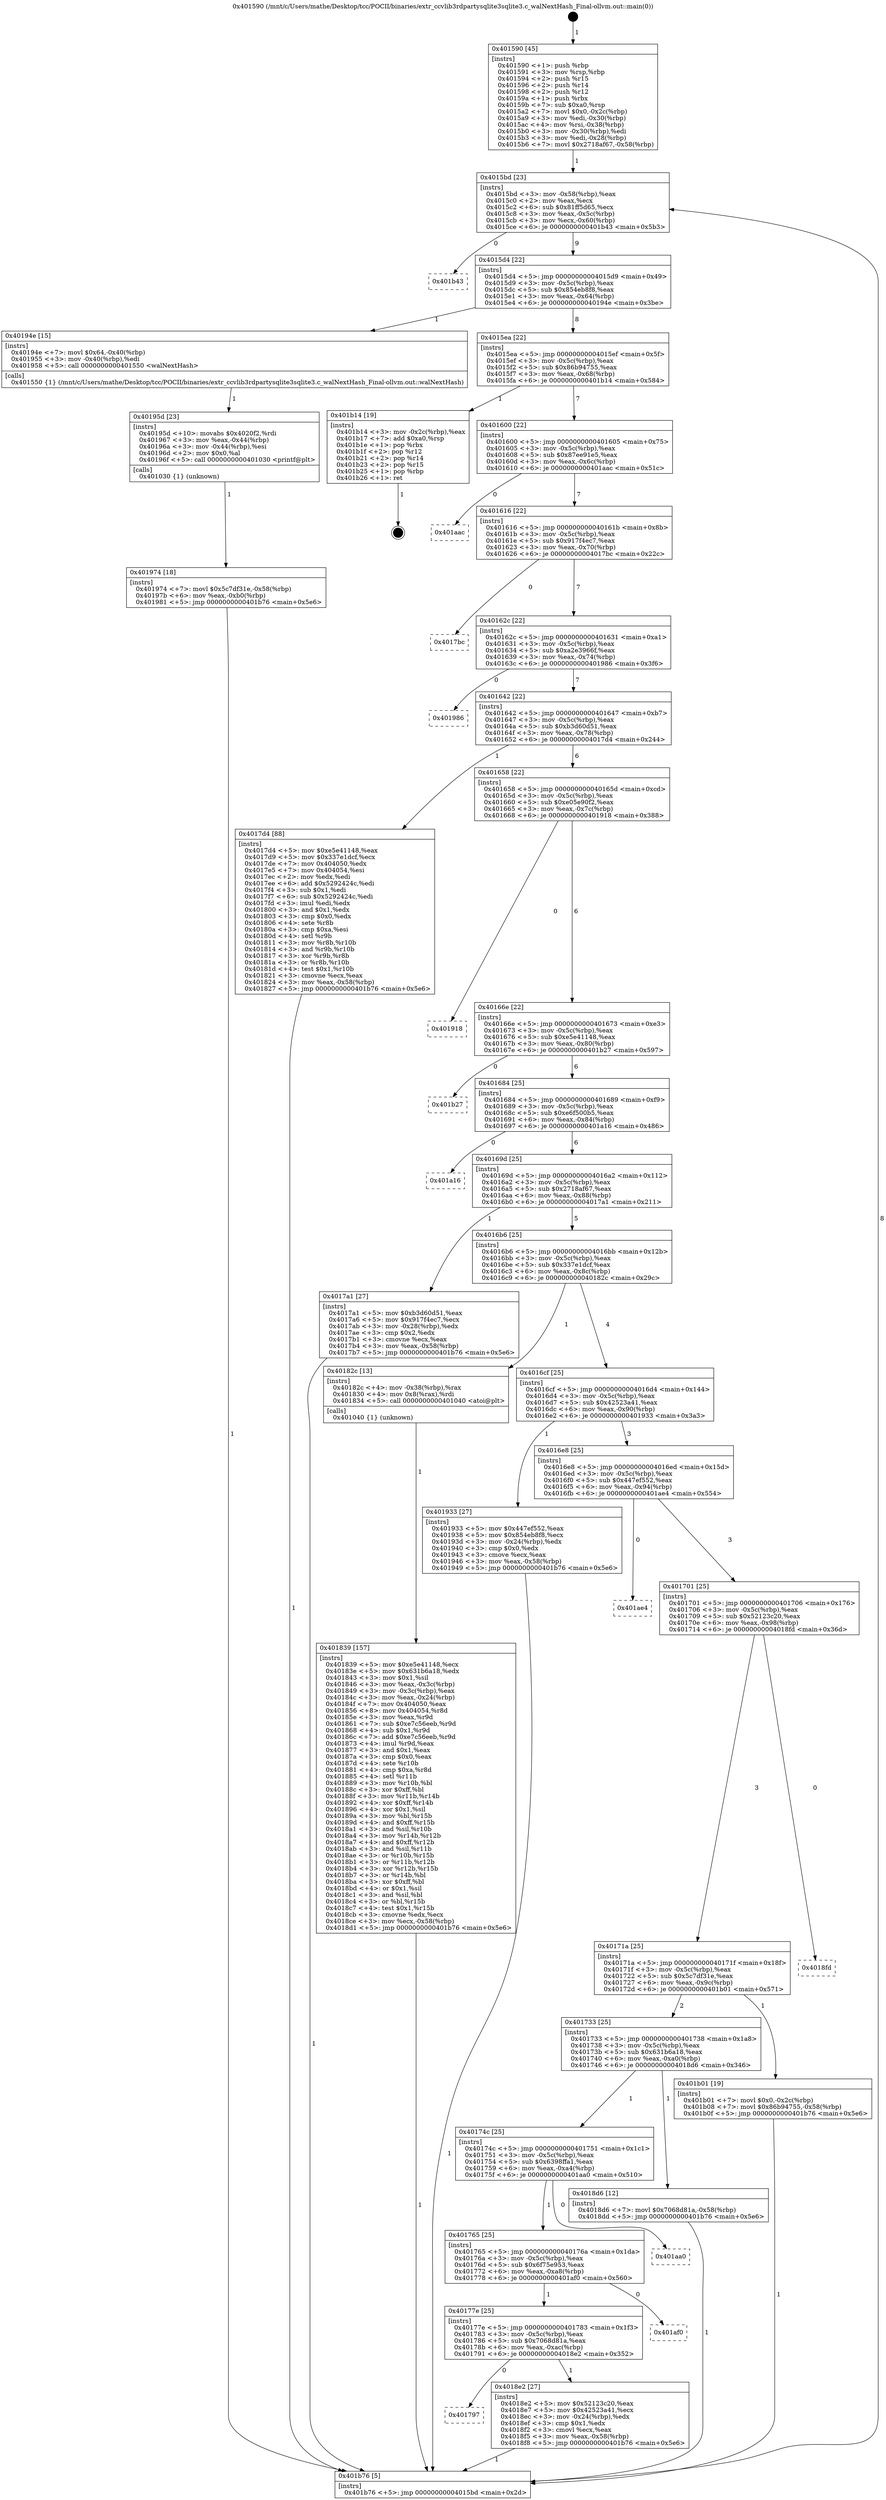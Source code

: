 digraph "0x401590" {
  label = "0x401590 (/mnt/c/Users/mathe/Desktop/tcc/POCII/binaries/extr_ccvlib3rdpartysqlite3sqlite3.c_walNextHash_Final-ollvm.out::main(0))"
  labelloc = "t"
  node[shape=record]

  Entry [label="",width=0.3,height=0.3,shape=circle,fillcolor=black,style=filled]
  "0x4015bd" [label="{
     0x4015bd [23]\l
     | [instrs]\l
     &nbsp;&nbsp;0x4015bd \<+3\>: mov -0x58(%rbp),%eax\l
     &nbsp;&nbsp;0x4015c0 \<+2\>: mov %eax,%ecx\l
     &nbsp;&nbsp;0x4015c2 \<+6\>: sub $0x81ff5d65,%ecx\l
     &nbsp;&nbsp;0x4015c8 \<+3\>: mov %eax,-0x5c(%rbp)\l
     &nbsp;&nbsp;0x4015cb \<+3\>: mov %ecx,-0x60(%rbp)\l
     &nbsp;&nbsp;0x4015ce \<+6\>: je 0000000000401b43 \<main+0x5b3\>\l
  }"]
  "0x401b43" [label="{
     0x401b43\l
  }", style=dashed]
  "0x4015d4" [label="{
     0x4015d4 [22]\l
     | [instrs]\l
     &nbsp;&nbsp;0x4015d4 \<+5\>: jmp 00000000004015d9 \<main+0x49\>\l
     &nbsp;&nbsp;0x4015d9 \<+3\>: mov -0x5c(%rbp),%eax\l
     &nbsp;&nbsp;0x4015dc \<+5\>: sub $0x854eb8f8,%eax\l
     &nbsp;&nbsp;0x4015e1 \<+3\>: mov %eax,-0x64(%rbp)\l
     &nbsp;&nbsp;0x4015e4 \<+6\>: je 000000000040194e \<main+0x3be\>\l
  }"]
  Exit [label="",width=0.3,height=0.3,shape=circle,fillcolor=black,style=filled,peripheries=2]
  "0x40194e" [label="{
     0x40194e [15]\l
     | [instrs]\l
     &nbsp;&nbsp;0x40194e \<+7\>: movl $0x64,-0x40(%rbp)\l
     &nbsp;&nbsp;0x401955 \<+3\>: mov -0x40(%rbp),%edi\l
     &nbsp;&nbsp;0x401958 \<+5\>: call 0000000000401550 \<walNextHash\>\l
     | [calls]\l
     &nbsp;&nbsp;0x401550 \{1\} (/mnt/c/Users/mathe/Desktop/tcc/POCII/binaries/extr_ccvlib3rdpartysqlite3sqlite3.c_walNextHash_Final-ollvm.out::walNextHash)\l
  }"]
  "0x4015ea" [label="{
     0x4015ea [22]\l
     | [instrs]\l
     &nbsp;&nbsp;0x4015ea \<+5\>: jmp 00000000004015ef \<main+0x5f\>\l
     &nbsp;&nbsp;0x4015ef \<+3\>: mov -0x5c(%rbp),%eax\l
     &nbsp;&nbsp;0x4015f2 \<+5\>: sub $0x86b94755,%eax\l
     &nbsp;&nbsp;0x4015f7 \<+3\>: mov %eax,-0x68(%rbp)\l
     &nbsp;&nbsp;0x4015fa \<+6\>: je 0000000000401b14 \<main+0x584\>\l
  }"]
  "0x401974" [label="{
     0x401974 [18]\l
     | [instrs]\l
     &nbsp;&nbsp;0x401974 \<+7\>: movl $0x5c7df31e,-0x58(%rbp)\l
     &nbsp;&nbsp;0x40197b \<+6\>: mov %eax,-0xb0(%rbp)\l
     &nbsp;&nbsp;0x401981 \<+5\>: jmp 0000000000401b76 \<main+0x5e6\>\l
  }"]
  "0x401b14" [label="{
     0x401b14 [19]\l
     | [instrs]\l
     &nbsp;&nbsp;0x401b14 \<+3\>: mov -0x2c(%rbp),%eax\l
     &nbsp;&nbsp;0x401b17 \<+7\>: add $0xa0,%rsp\l
     &nbsp;&nbsp;0x401b1e \<+1\>: pop %rbx\l
     &nbsp;&nbsp;0x401b1f \<+2\>: pop %r12\l
     &nbsp;&nbsp;0x401b21 \<+2\>: pop %r14\l
     &nbsp;&nbsp;0x401b23 \<+2\>: pop %r15\l
     &nbsp;&nbsp;0x401b25 \<+1\>: pop %rbp\l
     &nbsp;&nbsp;0x401b26 \<+1\>: ret\l
  }"]
  "0x401600" [label="{
     0x401600 [22]\l
     | [instrs]\l
     &nbsp;&nbsp;0x401600 \<+5\>: jmp 0000000000401605 \<main+0x75\>\l
     &nbsp;&nbsp;0x401605 \<+3\>: mov -0x5c(%rbp),%eax\l
     &nbsp;&nbsp;0x401608 \<+5\>: sub $0x87ee91e5,%eax\l
     &nbsp;&nbsp;0x40160d \<+3\>: mov %eax,-0x6c(%rbp)\l
     &nbsp;&nbsp;0x401610 \<+6\>: je 0000000000401aac \<main+0x51c\>\l
  }"]
  "0x40195d" [label="{
     0x40195d [23]\l
     | [instrs]\l
     &nbsp;&nbsp;0x40195d \<+10\>: movabs $0x4020f2,%rdi\l
     &nbsp;&nbsp;0x401967 \<+3\>: mov %eax,-0x44(%rbp)\l
     &nbsp;&nbsp;0x40196a \<+3\>: mov -0x44(%rbp),%esi\l
     &nbsp;&nbsp;0x40196d \<+2\>: mov $0x0,%al\l
     &nbsp;&nbsp;0x40196f \<+5\>: call 0000000000401030 \<printf@plt\>\l
     | [calls]\l
     &nbsp;&nbsp;0x401030 \{1\} (unknown)\l
  }"]
  "0x401aac" [label="{
     0x401aac\l
  }", style=dashed]
  "0x401616" [label="{
     0x401616 [22]\l
     | [instrs]\l
     &nbsp;&nbsp;0x401616 \<+5\>: jmp 000000000040161b \<main+0x8b\>\l
     &nbsp;&nbsp;0x40161b \<+3\>: mov -0x5c(%rbp),%eax\l
     &nbsp;&nbsp;0x40161e \<+5\>: sub $0x917f4ec7,%eax\l
     &nbsp;&nbsp;0x401623 \<+3\>: mov %eax,-0x70(%rbp)\l
     &nbsp;&nbsp;0x401626 \<+6\>: je 00000000004017bc \<main+0x22c\>\l
  }"]
  "0x401797" [label="{
     0x401797\l
  }", style=dashed]
  "0x4017bc" [label="{
     0x4017bc\l
  }", style=dashed]
  "0x40162c" [label="{
     0x40162c [22]\l
     | [instrs]\l
     &nbsp;&nbsp;0x40162c \<+5\>: jmp 0000000000401631 \<main+0xa1\>\l
     &nbsp;&nbsp;0x401631 \<+3\>: mov -0x5c(%rbp),%eax\l
     &nbsp;&nbsp;0x401634 \<+5\>: sub $0xa2e3966f,%eax\l
     &nbsp;&nbsp;0x401639 \<+3\>: mov %eax,-0x74(%rbp)\l
     &nbsp;&nbsp;0x40163c \<+6\>: je 0000000000401986 \<main+0x3f6\>\l
  }"]
  "0x4018e2" [label="{
     0x4018e2 [27]\l
     | [instrs]\l
     &nbsp;&nbsp;0x4018e2 \<+5\>: mov $0x52123c20,%eax\l
     &nbsp;&nbsp;0x4018e7 \<+5\>: mov $0x42523a41,%ecx\l
     &nbsp;&nbsp;0x4018ec \<+3\>: mov -0x24(%rbp),%edx\l
     &nbsp;&nbsp;0x4018ef \<+3\>: cmp $0x1,%edx\l
     &nbsp;&nbsp;0x4018f2 \<+3\>: cmovl %ecx,%eax\l
     &nbsp;&nbsp;0x4018f5 \<+3\>: mov %eax,-0x58(%rbp)\l
     &nbsp;&nbsp;0x4018f8 \<+5\>: jmp 0000000000401b76 \<main+0x5e6\>\l
  }"]
  "0x401986" [label="{
     0x401986\l
  }", style=dashed]
  "0x401642" [label="{
     0x401642 [22]\l
     | [instrs]\l
     &nbsp;&nbsp;0x401642 \<+5\>: jmp 0000000000401647 \<main+0xb7\>\l
     &nbsp;&nbsp;0x401647 \<+3\>: mov -0x5c(%rbp),%eax\l
     &nbsp;&nbsp;0x40164a \<+5\>: sub $0xb3d60d51,%eax\l
     &nbsp;&nbsp;0x40164f \<+3\>: mov %eax,-0x78(%rbp)\l
     &nbsp;&nbsp;0x401652 \<+6\>: je 00000000004017d4 \<main+0x244\>\l
  }"]
  "0x40177e" [label="{
     0x40177e [25]\l
     | [instrs]\l
     &nbsp;&nbsp;0x40177e \<+5\>: jmp 0000000000401783 \<main+0x1f3\>\l
     &nbsp;&nbsp;0x401783 \<+3\>: mov -0x5c(%rbp),%eax\l
     &nbsp;&nbsp;0x401786 \<+5\>: sub $0x7068d81a,%eax\l
     &nbsp;&nbsp;0x40178b \<+6\>: mov %eax,-0xac(%rbp)\l
     &nbsp;&nbsp;0x401791 \<+6\>: je 00000000004018e2 \<main+0x352\>\l
  }"]
  "0x4017d4" [label="{
     0x4017d4 [88]\l
     | [instrs]\l
     &nbsp;&nbsp;0x4017d4 \<+5\>: mov $0xe5e41148,%eax\l
     &nbsp;&nbsp;0x4017d9 \<+5\>: mov $0x337e1dcf,%ecx\l
     &nbsp;&nbsp;0x4017de \<+7\>: mov 0x404050,%edx\l
     &nbsp;&nbsp;0x4017e5 \<+7\>: mov 0x404054,%esi\l
     &nbsp;&nbsp;0x4017ec \<+2\>: mov %edx,%edi\l
     &nbsp;&nbsp;0x4017ee \<+6\>: add $0x5292424c,%edi\l
     &nbsp;&nbsp;0x4017f4 \<+3\>: sub $0x1,%edi\l
     &nbsp;&nbsp;0x4017f7 \<+6\>: sub $0x5292424c,%edi\l
     &nbsp;&nbsp;0x4017fd \<+3\>: imul %edi,%edx\l
     &nbsp;&nbsp;0x401800 \<+3\>: and $0x1,%edx\l
     &nbsp;&nbsp;0x401803 \<+3\>: cmp $0x0,%edx\l
     &nbsp;&nbsp;0x401806 \<+4\>: sete %r8b\l
     &nbsp;&nbsp;0x40180a \<+3\>: cmp $0xa,%esi\l
     &nbsp;&nbsp;0x40180d \<+4\>: setl %r9b\l
     &nbsp;&nbsp;0x401811 \<+3\>: mov %r8b,%r10b\l
     &nbsp;&nbsp;0x401814 \<+3\>: and %r9b,%r10b\l
     &nbsp;&nbsp;0x401817 \<+3\>: xor %r9b,%r8b\l
     &nbsp;&nbsp;0x40181a \<+3\>: or %r8b,%r10b\l
     &nbsp;&nbsp;0x40181d \<+4\>: test $0x1,%r10b\l
     &nbsp;&nbsp;0x401821 \<+3\>: cmovne %ecx,%eax\l
     &nbsp;&nbsp;0x401824 \<+3\>: mov %eax,-0x58(%rbp)\l
     &nbsp;&nbsp;0x401827 \<+5\>: jmp 0000000000401b76 \<main+0x5e6\>\l
  }"]
  "0x401658" [label="{
     0x401658 [22]\l
     | [instrs]\l
     &nbsp;&nbsp;0x401658 \<+5\>: jmp 000000000040165d \<main+0xcd\>\l
     &nbsp;&nbsp;0x40165d \<+3\>: mov -0x5c(%rbp),%eax\l
     &nbsp;&nbsp;0x401660 \<+5\>: sub $0xe05e90f2,%eax\l
     &nbsp;&nbsp;0x401665 \<+3\>: mov %eax,-0x7c(%rbp)\l
     &nbsp;&nbsp;0x401668 \<+6\>: je 0000000000401918 \<main+0x388\>\l
  }"]
  "0x401af0" [label="{
     0x401af0\l
  }", style=dashed]
  "0x401918" [label="{
     0x401918\l
  }", style=dashed]
  "0x40166e" [label="{
     0x40166e [22]\l
     | [instrs]\l
     &nbsp;&nbsp;0x40166e \<+5\>: jmp 0000000000401673 \<main+0xe3\>\l
     &nbsp;&nbsp;0x401673 \<+3\>: mov -0x5c(%rbp),%eax\l
     &nbsp;&nbsp;0x401676 \<+5\>: sub $0xe5e41148,%eax\l
     &nbsp;&nbsp;0x40167b \<+3\>: mov %eax,-0x80(%rbp)\l
     &nbsp;&nbsp;0x40167e \<+6\>: je 0000000000401b27 \<main+0x597\>\l
  }"]
  "0x401765" [label="{
     0x401765 [25]\l
     | [instrs]\l
     &nbsp;&nbsp;0x401765 \<+5\>: jmp 000000000040176a \<main+0x1da\>\l
     &nbsp;&nbsp;0x40176a \<+3\>: mov -0x5c(%rbp),%eax\l
     &nbsp;&nbsp;0x40176d \<+5\>: sub $0x6f75e953,%eax\l
     &nbsp;&nbsp;0x401772 \<+6\>: mov %eax,-0xa8(%rbp)\l
     &nbsp;&nbsp;0x401778 \<+6\>: je 0000000000401af0 \<main+0x560\>\l
  }"]
  "0x401b27" [label="{
     0x401b27\l
  }", style=dashed]
  "0x401684" [label="{
     0x401684 [25]\l
     | [instrs]\l
     &nbsp;&nbsp;0x401684 \<+5\>: jmp 0000000000401689 \<main+0xf9\>\l
     &nbsp;&nbsp;0x401689 \<+3\>: mov -0x5c(%rbp),%eax\l
     &nbsp;&nbsp;0x40168c \<+5\>: sub $0xe6f500b5,%eax\l
     &nbsp;&nbsp;0x401691 \<+6\>: mov %eax,-0x84(%rbp)\l
     &nbsp;&nbsp;0x401697 \<+6\>: je 0000000000401a16 \<main+0x486\>\l
  }"]
  "0x401aa0" [label="{
     0x401aa0\l
  }", style=dashed]
  "0x401a16" [label="{
     0x401a16\l
  }", style=dashed]
  "0x40169d" [label="{
     0x40169d [25]\l
     | [instrs]\l
     &nbsp;&nbsp;0x40169d \<+5\>: jmp 00000000004016a2 \<main+0x112\>\l
     &nbsp;&nbsp;0x4016a2 \<+3\>: mov -0x5c(%rbp),%eax\l
     &nbsp;&nbsp;0x4016a5 \<+5\>: sub $0x2718af67,%eax\l
     &nbsp;&nbsp;0x4016aa \<+6\>: mov %eax,-0x88(%rbp)\l
     &nbsp;&nbsp;0x4016b0 \<+6\>: je 00000000004017a1 \<main+0x211\>\l
  }"]
  "0x40174c" [label="{
     0x40174c [25]\l
     | [instrs]\l
     &nbsp;&nbsp;0x40174c \<+5\>: jmp 0000000000401751 \<main+0x1c1\>\l
     &nbsp;&nbsp;0x401751 \<+3\>: mov -0x5c(%rbp),%eax\l
     &nbsp;&nbsp;0x401754 \<+5\>: sub $0x6398ffa1,%eax\l
     &nbsp;&nbsp;0x401759 \<+6\>: mov %eax,-0xa4(%rbp)\l
     &nbsp;&nbsp;0x40175f \<+6\>: je 0000000000401aa0 \<main+0x510\>\l
  }"]
  "0x4017a1" [label="{
     0x4017a1 [27]\l
     | [instrs]\l
     &nbsp;&nbsp;0x4017a1 \<+5\>: mov $0xb3d60d51,%eax\l
     &nbsp;&nbsp;0x4017a6 \<+5\>: mov $0x917f4ec7,%ecx\l
     &nbsp;&nbsp;0x4017ab \<+3\>: mov -0x28(%rbp),%edx\l
     &nbsp;&nbsp;0x4017ae \<+3\>: cmp $0x2,%edx\l
     &nbsp;&nbsp;0x4017b1 \<+3\>: cmovne %ecx,%eax\l
     &nbsp;&nbsp;0x4017b4 \<+3\>: mov %eax,-0x58(%rbp)\l
     &nbsp;&nbsp;0x4017b7 \<+5\>: jmp 0000000000401b76 \<main+0x5e6\>\l
  }"]
  "0x4016b6" [label="{
     0x4016b6 [25]\l
     | [instrs]\l
     &nbsp;&nbsp;0x4016b6 \<+5\>: jmp 00000000004016bb \<main+0x12b\>\l
     &nbsp;&nbsp;0x4016bb \<+3\>: mov -0x5c(%rbp),%eax\l
     &nbsp;&nbsp;0x4016be \<+5\>: sub $0x337e1dcf,%eax\l
     &nbsp;&nbsp;0x4016c3 \<+6\>: mov %eax,-0x8c(%rbp)\l
     &nbsp;&nbsp;0x4016c9 \<+6\>: je 000000000040182c \<main+0x29c\>\l
  }"]
  "0x401b76" [label="{
     0x401b76 [5]\l
     | [instrs]\l
     &nbsp;&nbsp;0x401b76 \<+5\>: jmp 00000000004015bd \<main+0x2d\>\l
  }"]
  "0x401590" [label="{
     0x401590 [45]\l
     | [instrs]\l
     &nbsp;&nbsp;0x401590 \<+1\>: push %rbp\l
     &nbsp;&nbsp;0x401591 \<+3\>: mov %rsp,%rbp\l
     &nbsp;&nbsp;0x401594 \<+2\>: push %r15\l
     &nbsp;&nbsp;0x401596 \<+2\>: push %r14\l
     &nbsp;&nbsp;0x401598 \<+2\>: push %r12\l
     &nbsp;&nbsp;0x40159a \<+1\>: push %rbx\l
     &nbsp;&nbsp;0x40159b \<+7\>: sub $0xa0,%rsp\l
     &nbsp;&nbsp;0x4015a2 \<+7\>: movl $0x0,-0x2c(%rbp)\l
     &nbsp;&nbsp;0x4015a9 \<+3\>: mov %edi,-0x30(%rbp)\l
     &nbsp;&nbsp;0x4015ac \<+4\>: mov %rsi,-0x38(%rbp)\l
     &nbsp;&nbsp;0x4015b0 \<+3\>: mov -0x30(%rbp),%edi\l
     &nbsp;&nbsp;0x4015b3 \<+3\>: mov %edi,-0x28(%rbp)\l
     &nbsp;&nbsp;0x4015b6 \<+7\>: movl $0x2718af67,-0x58(%rbp)\l
  }"]
  "0x4018d6" [label="{
     0x4018d6 [12]\l
     | [instrs]\l
     &nbsp;&nbsp;0x4018d6 \<+7\>: movl $0x7068d81a,-0x58(%rbp)\l
     &nbsp;&nbsp;0x4018dd \<+5\>: jmp 0000000000401b76 \<main+0x5e6\>\l
  }"]
  "0x40182c" [label="{
     0x40182c [13]\l
     | [instrs]\l
     &nbsp;&nbsp;0x40182c \<+4\>: mov -0x38(%rbp),%rax\l
     &nbsp;&nbsp;0x401830 \<+4\>: mov 0x8(%rax),%rdi\l
     &nbsp;&nbsp;0x401834 \<+5\>: call 0000000000401040 \<atoi@plt\>\l
     | [calls]\l
     &nbsp;&nbsp;0x401040 \{1\} (unknown)\l
  }"]
  "0x4016cf" [label="{
     0x4016cf [25]\l
     | [instrs]\l
     &nbsp;&nbsp;0x4016cf \<+5\>: jmp 00000000004016d4 \<main+0x144\>\l
     &nbsp;&nbsp;0x4016d4 \<+3\>: mov -0x5c(%rbp),%eax\l
     &nbsp;&nbsp;0x4016d7 \<+5\>: sub $0x42523a41,%eax\l
     &nbsp;&nbsp;0x4016dc \<+6\>: mov %eax,-0x90(%rbp)\l
     &nbsp;&nbsp;0x4016e2 \<+6\>: je 0000000000401933 \<main+0x3a3\>\l
  }"]
  "0x401839" [label="{
     0x401839 [157]\l
     | [instrs]\l
     &nbsp;&nbsp;0x401839 \<+5\>: mov $0xe5e41148,%ecx\l
     &nbsp;&nbsp;0x40183e \<+5\>: mov $0x631b6a18,%edx\l
     &nbsp;&nbsp;0x401843 \<+3\>: mov $0x1,%sil\l
     &nbsp;&nbsp;0x401846 \<+3\>: mov %eax,-0x3c(%rbp)\l
     &nbsp;&nbsp;0x401849 \<+3\>: mov -0x3c(%rbp),%eax\l
     &nbsp;&nbsp;0x40184c \<+3\>: mov %eax,-0x24(%rbp)\l
     &nbsp;&nbsp;0x40184f \<+7\>: mov 0x404050,%eax\l
     &nbsp;&nbsp;0x401856 \<+8\>: mov 0x404054,%r8d\l
     &nbsp;&nbsp;0x40185e \<+3\>: mov %eax,%r9d\l
     &nbsp;&nbsp;0x401861 \<+7\>: sub $0xe7c56eeb,%r9d\l
     &nbsp;&nbsp;0x401868 \<+4\>: sub $0x1,%r9d\l
     &nbsp;&nbsp;0x40186c \<+7\>: add $0xe7c56eeb,%r9d\l
     &nbsp;&nbsp;0x401873 \<+4\>: imul %r9d,%eax\l
     &nbsp;&nbsp;0x401877 \<+3\>: and $0x1,%eax\l
     &nbsp;&nbsp;0x40187a \<+3\>: cmp $0x0,%eax\l
     &nbsp;&nbsp;0x40187d \<+4\>: sete %r10b\l
     &nbsp;&nbsp;0x401881 \<+4\>: cmp $0xa,%r8d\l
     &nbsp;&nbsp;0x401885 \<+4\>: setl %r11b\l
     &nbsp;&nbsp;0x401889 \<+3\>: mov %r10b,%bl\l
     &nbsp;&nbsp;0x40188c \<+3\>: xor $0xff,%bl\l
     &nbsp;&nbsp;0x40188f \<+3\>: mov %r11b,%r14b\l
     &nbsp;&nbsp;0x401892 \<+4\>: xor $0xff,%r14b\l
     &nbsp;&nbsp;0x401896 \<+4\>: xor $0x1,%sil\l
     &nbsp;&nbsp;0x40189a \<+3\>: mov %bl,%r15b\l
     &nbsp;&nbsp;0x40189d \<+4\>: and $0xff,%r15b\l
     &nbsp;&nbsp;0x4018a1 \<+3\>: and %sil,%r10b\l
     &nbsp;&nbsp;0x4018a4 \<+3\>: mov %r14b,%r12b\l
     &nbsp;&nbsp;0x4018a7 \<+4\>: and $0xff,%r12b\l
     &nbsp;&nbsp;0x4018ab \<+3\>: and %sil,%r11b\l
     &nbsp;&nbsp;0x4018ae \<+3\>: or %r10b,%r15b\l
     &nbsp;&nbsp;0x4018b1 \<+3\>: or %r11b,%r12b\l
     &nbsp;&nbsp;0x4018b4 \<+3\>: xor %r12b,%r15b\l
     &nbsp;&nbsp;0x4018b7 \<+3\>: or %r14b,%bl\l
     &nbsp;&nbsp;0x4018ba \<+3\>: xor $0xff,%bl\l
     &nbsp;&nbsp;0x4018bd \<+4\>: or $0x1,%sil\l
     &nbsp;&nbsp;0x4018c1 \<+3\>: and %sil,%bl\l
     &nbsp;&nbsp;0x4018c4 \<+3\>: or %bl,%r15b\l
     &nbsp;&nbsp;0x4018c7 \<+4\>: test $0x1,%r15b\l
     &nbsp;&nbsp;0x4018cb \<+3\>: cmovne %edx,%ecx\l
     &nbsp;&nbsp;0x4018ce \<+3\>: mov %ecx,-0x58(%rbp)\l
     &nbsp;&nbsp;0x4018d1 \<+5\>: jmp 0000000000401b76 \<main+0x5e6\>\l
  }"]
  "0x401733" [label="{
     0x401733 [25]\l
     | [instrs]\l
     &nbsp;&nbsp;0x401733 \<+5\>: jmp 0000000000401738 \<main+0x1a8\>\l
     &nbsp;&nbsp;0x401738 \<+3\>: mov -0x5c(%rbp),%eax\l
     &nbsp;&nbsp;0x40173b \<+5\>: sub $0x631b6a18,%eax\l
     &nbsp;&nbsp;0x401740 \<+6\>: mov %eax,-0xa0(%rbp)\l
     &nbsp;&nbsp;0x401746 \<+6\>: je 00000000004018d6 \<main+0x346\>\l
  }"]
  "0x401933" [label="{
     0x401933 [27]\l
     | [instrs]\l
     &nbsp;&nbsp;0x401933 \<+5\>: mov $0x447ef552,%eax\l
     &nbsp;&nbsp;0x401938 \<+5\>: mov $0x854eb8f8,%ecx\l
     &nbsp;&nbsp;0x40193d \<+3\>: mov -0x24(%rbp),%edx\l
     &nbsp;&nbsp;0x401940 \<+3\>: cmp $0x0,%edx\l
     &nbsp;&nbsp;0x401943 \<+3\>: cmove %ecx,%eax\l
     &nbsp;&nbsp;0x401946 \<+3\>: mov %eax,-0x58(%rbp)\l
     &nbsp;&nbsp;0x401949 \<+5\>: jmp 0000000000401b76 \<main+0x5e6\>\l
  }"]
  "0x4016e8" [label="{
     0x4016e8 [25]\l
     | [instrs]\l
     &nbsp;&nbsp;0x4016e8 \<+5\>: jmp 00000000004016ed \<main+0x15d\>\l
     &nbsp;&nbsp;0x4016ed \<+3\>: mov -0x5c(%rbp),%eax\l
     &nbsp;&nbsp;0x4016f0 \<+5\>: sub $0x447ef552,%eax\l
     &nbsp;&nbsp;0x4016f5 \<+6\>: mov %eax,-0x94(%rbp)\l
     &nbsp;&nbsp;0x4016fb \<+6\>: je 0000000000401ae4 \<main+0x554\>\l
  }"]
  "0x401b01" [label="{
     0x401b01 [19]\l
     | [instrs]\l
     &nbsp;&nbsp;0x401b01 \<+7\>: movl $0x0,-0x2c(%rbp)\l
     &nbsp;&nbsp;0x401b08 \<+7\>: movl $0x86b94755,-0x58(%rbp)\l
     &nbsp;&nbsp;0x401b0f \<+5\>: jmp 0000000000401b76 \<main+0x5e6\>\l
  }"]
  "0x401ae4" [label="{
     0x401ae4\l
  }", style=dashed]
  "0x401701" [label="{
     0x401701 [25]\l
     | [instrs]\l
     &nbsp;&nbsp;0x401701 \<+5\>: jmp 0000000000401706 \<main+0x176\>\l
     &nbsp;&nbsp;0x401706 \<+3\>: mov -0x5c(%rbp),%eax\l
     &nbsp;&nbsp;0x401709 \<+5\>: sub $0x52123c20,%eax\l
     &nbsp;&nbsp;0x40170e \<+6\>: mov %eax,-0x98(%rbp)\l
     &nbsp;&nbsp;0x401714 \<+6\>: je 00000000004018fd \<main+0x36d\>\l
  }"]
  "0x40171a" [label="{
     0x40171a [25]\l
     | [instrs]\l
     &nbsp;&nbsp;0x40171a \<+5\>: jmp 000000000040171f \<main+0x18f\>\l
     &nbsp;&nbsp;0x40171f \<+3\>: mov -0x5c(%rbp),%eax\l
     &nbsp;&nbsp;0x401722 \<+5\>: sub $0x5c7df31e,%eax\l
     &nbsp;&nbsp;0x401727 \<+6\>: mov %eax,-0x9c(%rbp)\l
     &nbsp;&nbsp;0x40172d \<+6\>: je 0000000000401b01 \<main+0x571\>\l
  }"]
  "0x4018fd" [label="{
     0x4018fd\l
  }", style=dashed]
  Entry -> "0x401590" [label=" 1"]
  "0x4015bd" -> "0x401b43" [label=" 0"]
  "0x4015bd" -> "0x4015d4" [label=" 9"]
  "0x401b14" -> Exit [label=" 1"]
  "0x4015d4" -> "0x40194e" [label=" 1"]
  "0x4015d4" -> "0x4015ea" [label=" 8"]
  "0x401b01" -> "0x401b76" [label=" 1"]
  "0x4015ea" -> "0x401b14" [label=" 1"]
  "0x4015ea" -> "0x401600" [label=" 7"]
  "0x401974" -> "0x401b76" [label=" 1"]
  "0x401600" -> "0x401aac" [label=" 0"]
  "0x401600" -> "0x401616" [label=" 7"]
  "0x40195d" -> "0x401974" [label=" 1"]
  "0x401616" -> "0x4017bc" [label=" 0"]
  "0x401616" -> "0x40162c" [label=" 7"]
  "0x40194e" -> "0x40195d" [label=" 1"]
  "0x40162c" -> "0x401986" [label=" 0"]
  "0x40162c" -> "0x401642" [label=" 7"]
  "0x401933" -> "0x401b76" [label=" 1"]
  "0x401642" -> "0x4017d4" [label=" 1"]
  "0x401642" -> "0x401658" [label=" 6"]
  "0x40177e" -> "0x401797" [label=" 0"]
  "0x401658" -> "0x401918" [label=" 0"]
  "0x401658" -> "0x40166e" [label=" 6"]
  "0x40177e" -> "0x4018e2" [label=" 1"]
  "0x40166e" -> "0x401b27" [label=" 0"]
  "0x40166e" -> "0x401684" [label=" 6"]
  "0x401765" -> "0x40177e" [label=" 1"]
  "0x401684" -> "0x401a16" [label=" 0"]
  "0x401684" -> "0x40169d" [label=" 6"]
  "0x401765" -> "0x401af0" [label=" 0"]
  "0x40169d" -> "0x4017a1" [label=" 1"]
  "0x40169d" -> "0x4016b6" [label=" 5"]
  "0x4017a1" -> "0x401b76" [label=" 1"]
  "0x401590" -> "0x4015bd" [label=" 1"]
  "0x401b76" -> "0x4015bd" [label=" 8"]
  "0x4017d4" -> "0x401b76" [label=" 1"]
  "0x40174c" -> "0x401765" [label=" 1"]
  "0x4016b6" -> "0x40182c" [label=" 1"]
  "0x4016b6" -> "0x4016cf" [label=" 4"]
  "0x40182c" -> "0x401839" [label=" 1"]
  "0x401839" -> "0x401b76" [label=" 1"]
  "0x40174c" -> "0x401aa0" [label=" 0"]
  "0x4016cf" -> "0x401933" [label=" 1"]
  "0x4016cf" -> "0x4016e8" [label=" 3"]
  "0x4018d6" -> "0x401b76" [label=" 1"]
  "0x4016e8" -> "0x401ae4" [label=" 0"]
  "0x4016e8" -> "0x401701" [label=" 3"]
  "0x401733" -> "0x40174c" [label=" 1"]
  "0x401701" -> "0x4018fd" [label=" 0"]
  "0x401701" -> "0x40171a" [label=" 3"]
  "0x401733" -> "0x4018d6" [label=" 1"]
  "0x40171a" -> "0x401b01" [label=" 1"]
  "0x40171a" -> "0x401733" [label=" 2"]
  "0x4018e2" -> "0x401b76" [label=" 1"]
}
